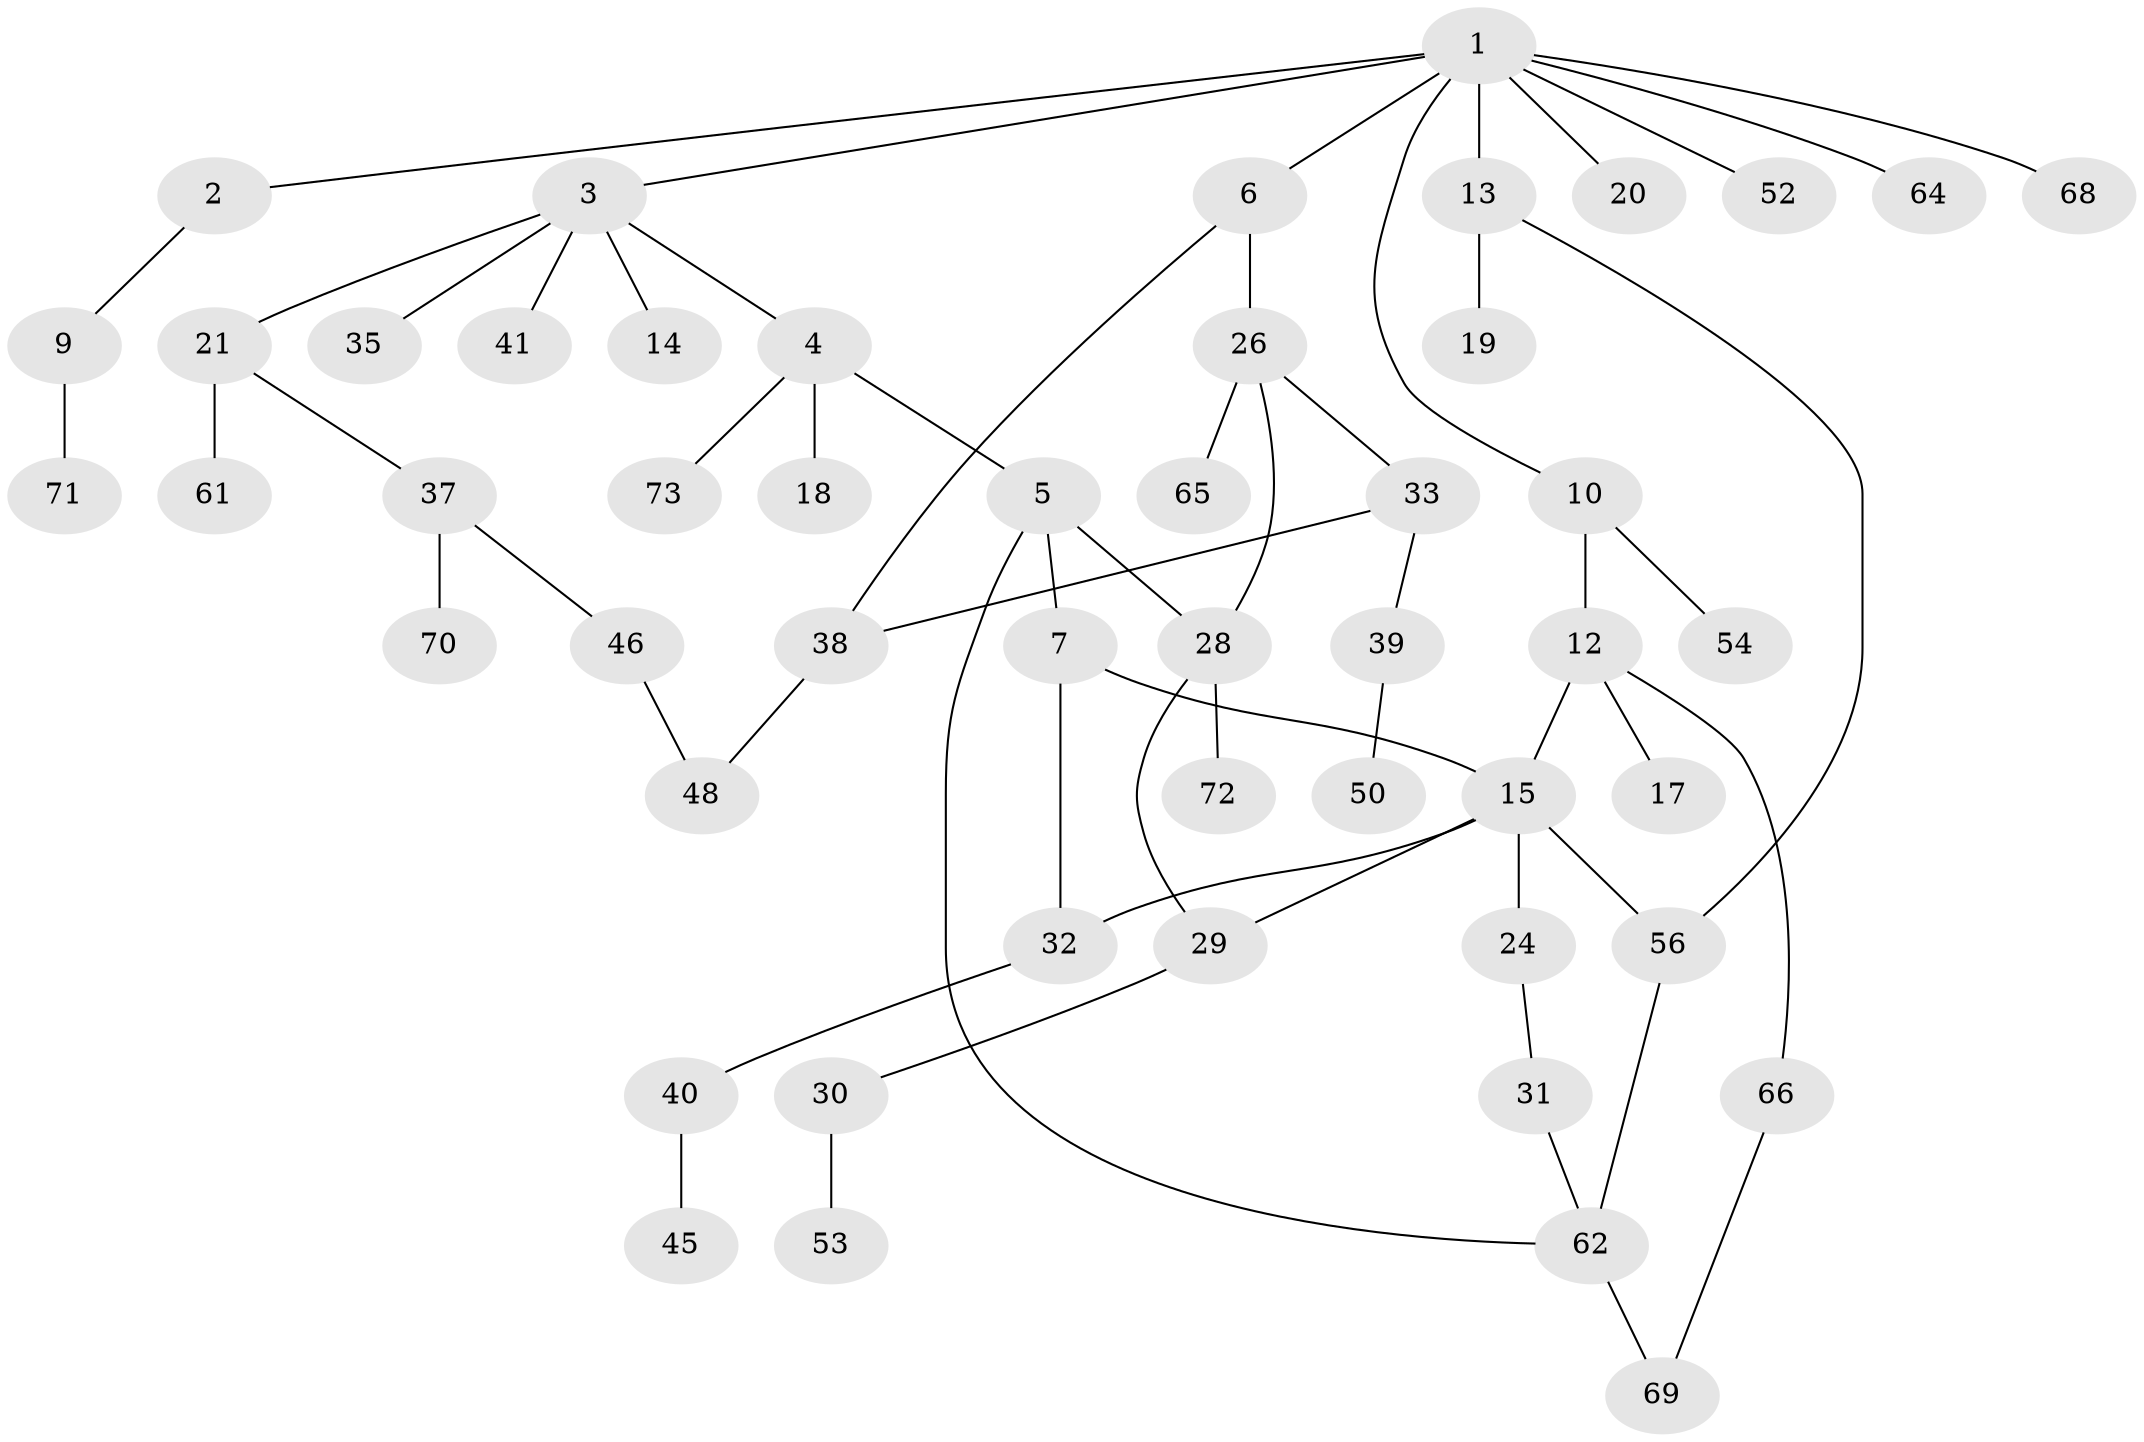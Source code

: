 // original degree distribution, {8: 0.012987012987012988, 3: 0.2077922077922078, 5: 0.06493506493506493, 4: 0.06493506493506493, 2: 0.2727272727272727, 1: 0.37662337662337664}
// Generated by graph-tools (version 1.1) at 2025/41/03/06/25 10:41:28]
// undirected, 51 vertices, 60 edges
graph export_dot {
graph [start="1"]
  node [color=gray90,style=filled];
  1 [super="+8"];
  2 [super="+49"];
  3 [super="+11"];
  4 [super="+23"];
  5 [super="+77"];
  6 [super="+34"];
  7 [super="+16"];
  9 [super="+25"];
  10 [super="+22"];
  12 [super="+75"];
  13 [super="+27"];
  14;
  15 [super="+63"];
  17;
  18;
  19 [super="+59"];
  20 [super="+47"];
  21 [super="+60"];
  24 [super="+44"];
  26 [super="+58"];
  28 [super="+36"];
  29;
  30 [super="+43"];
  31;
  32;
  33 [super="+51"];
  35;
  37 [super="+55"];
  38;
  39;
  40 [super="+42"];
  41;
  45;
  46;
  48 [super="+57"];
  50 [super="+76"];
  52;
  53;
  54;
  56;
  61;
  62 [super="+67"];
  64;
  65;
  66 [super="+74"];
  68;
  69;
  70;
  71;
  72;
  73;
  1 -- 2;
  1 -- 3;
  1 -- 6;
  1 -- 13;
  1 -- 20;
  1 -- 64;
  1 -- 68;
  1 -- 10;
  1 -- 52;
  2 -- 9;
  3 -- 4;
  3 -- 21;
  3 -- 41;
  3 -- 35;
  3 -- 14;
  4 -- 5;
  4 -- 18;
  4 -- 73;
  5 -- 7;
  5 -- 28;
  5 -- 62;
  6 -- 26;
  6 -- 38;
  7 -- 32;
  7 -- 15;
  9 -- 71;
  10 -- 12;
  10 -- 54;
  12 -- 15;
  12 -- 17;
  12 -- 66;
  13 -- 19;
  13 -- 56;
  15 -- 24;
  15 -- 29;
  15 -- 32;
  15 -- 56;
  21 -- 37;
  21 -- 61;
  24 -- 31;
  26 -- 33;
  26 -- 65;
  26 -- 28;
  28 -- 72;
  28 -- 29;
  29 -- 30;
  30 -- 53;
  31 -- 62;
  32 -- 40;
  33 -- 39;
  33 -- 38;
  37 -- 46;
  37 -- 70;
  38 -- 48;
  39 -- 50;
  40 -- 45;
  46 -- 48;
  56 -- 62;
  62 -- 69;
  66 -- 69;
}
